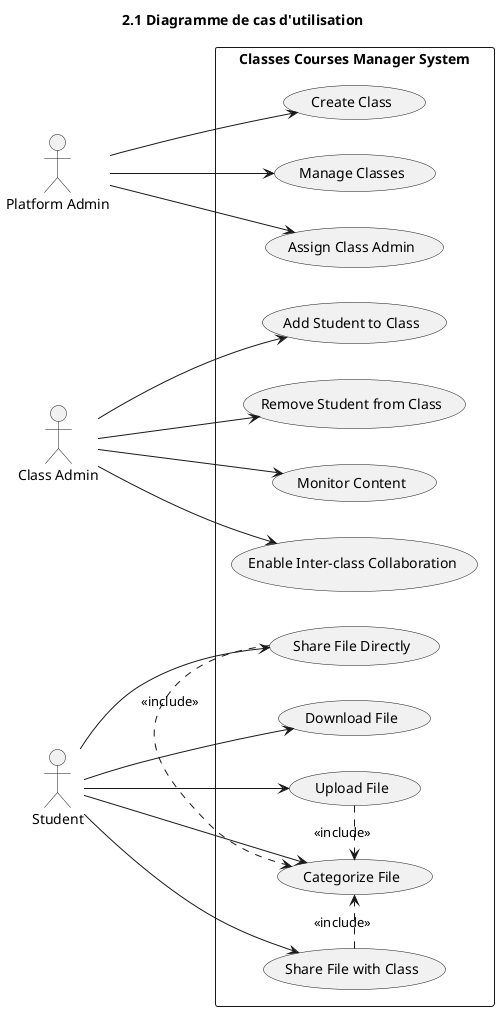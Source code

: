 @startuml
!define TITLE 2.1 Diagramme de cas d'utilisation
title TITLE

left to right direction

actor "Platform Admin" as PA
actor "Class Admin" as CA  
actor "Student" as S

rectangle "Classes Courses Manager System" {
  usecase "Create Class" as UC1
  usecase "Manage Classes" as UC2
  usecase "Assign Class Admin" as UC3
  usecase "Add Student to Class" as UC4
  usecase "Remove Student from Class" as UC5
  usecase "Upload File" as UC6
  usecase "Share File with Class" as UC7
  usecase "Share File Directly" as UC8
  usecase "Download File" as UC9
  usecase "Categorize File" as UC10
  usecase "Monitor Content" as UC11
  usecase "Enable Inter-class Collaboration" as UC12
}

PA --> UC1
PA --> UC2
PA --> UC3

CA --> UC4
CA --> UC5
CA --> UC11
CA --> UC12

S --> UC6
S --> UC7
S --> UC8
S --> UC9
S --> UC10

UC6 .> UC10 : <<include>>
UC7 .> UC10 : <<include>>
UC8 .> UC10 : <<include>>

@enduml
